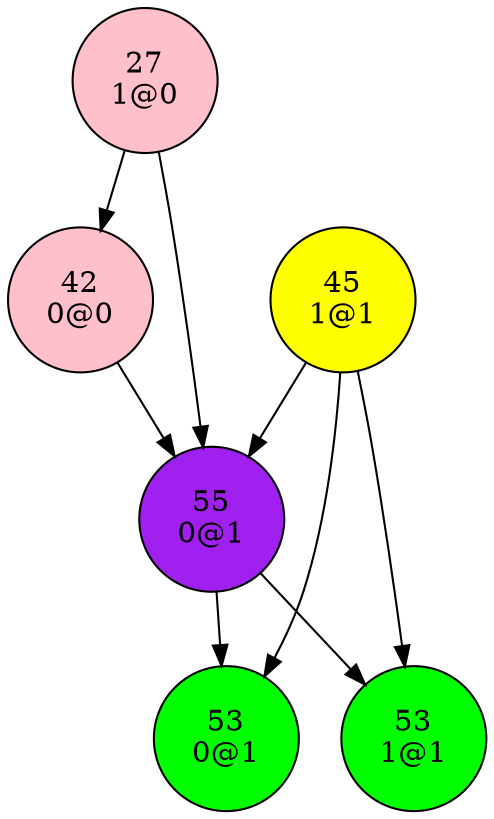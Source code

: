digraph {
"27
1@0"->"42
0@0";
"27
1@0"->"55
0@1";
"42
0@0"->"55
0@1";
"45
1@1"->"53
0@1";
"45
1@1"->"53
1@1";
"45
1@1"->"55
0@1";
"53
0@1";
"53
1@1";
"55
0@1"->"53
0@1";
"55
0@1"->"53
1@1";
"27
1@0"[shape=circle, style=filled, fillcolor=pink];
"42
0@0"[shape=circle, style=filled, fillcolor=pink];
"45
1@1"[shape=circle, style=filled, fillcolor=yellow];
"53
0@1"[shape=circle, style=filled, fillcolor=green];
"53
1@1"[shape=circle, style=filled, fillcolor=green];
"55
0@1"[shape=circle, style=filled, fillcolor=purple];
}